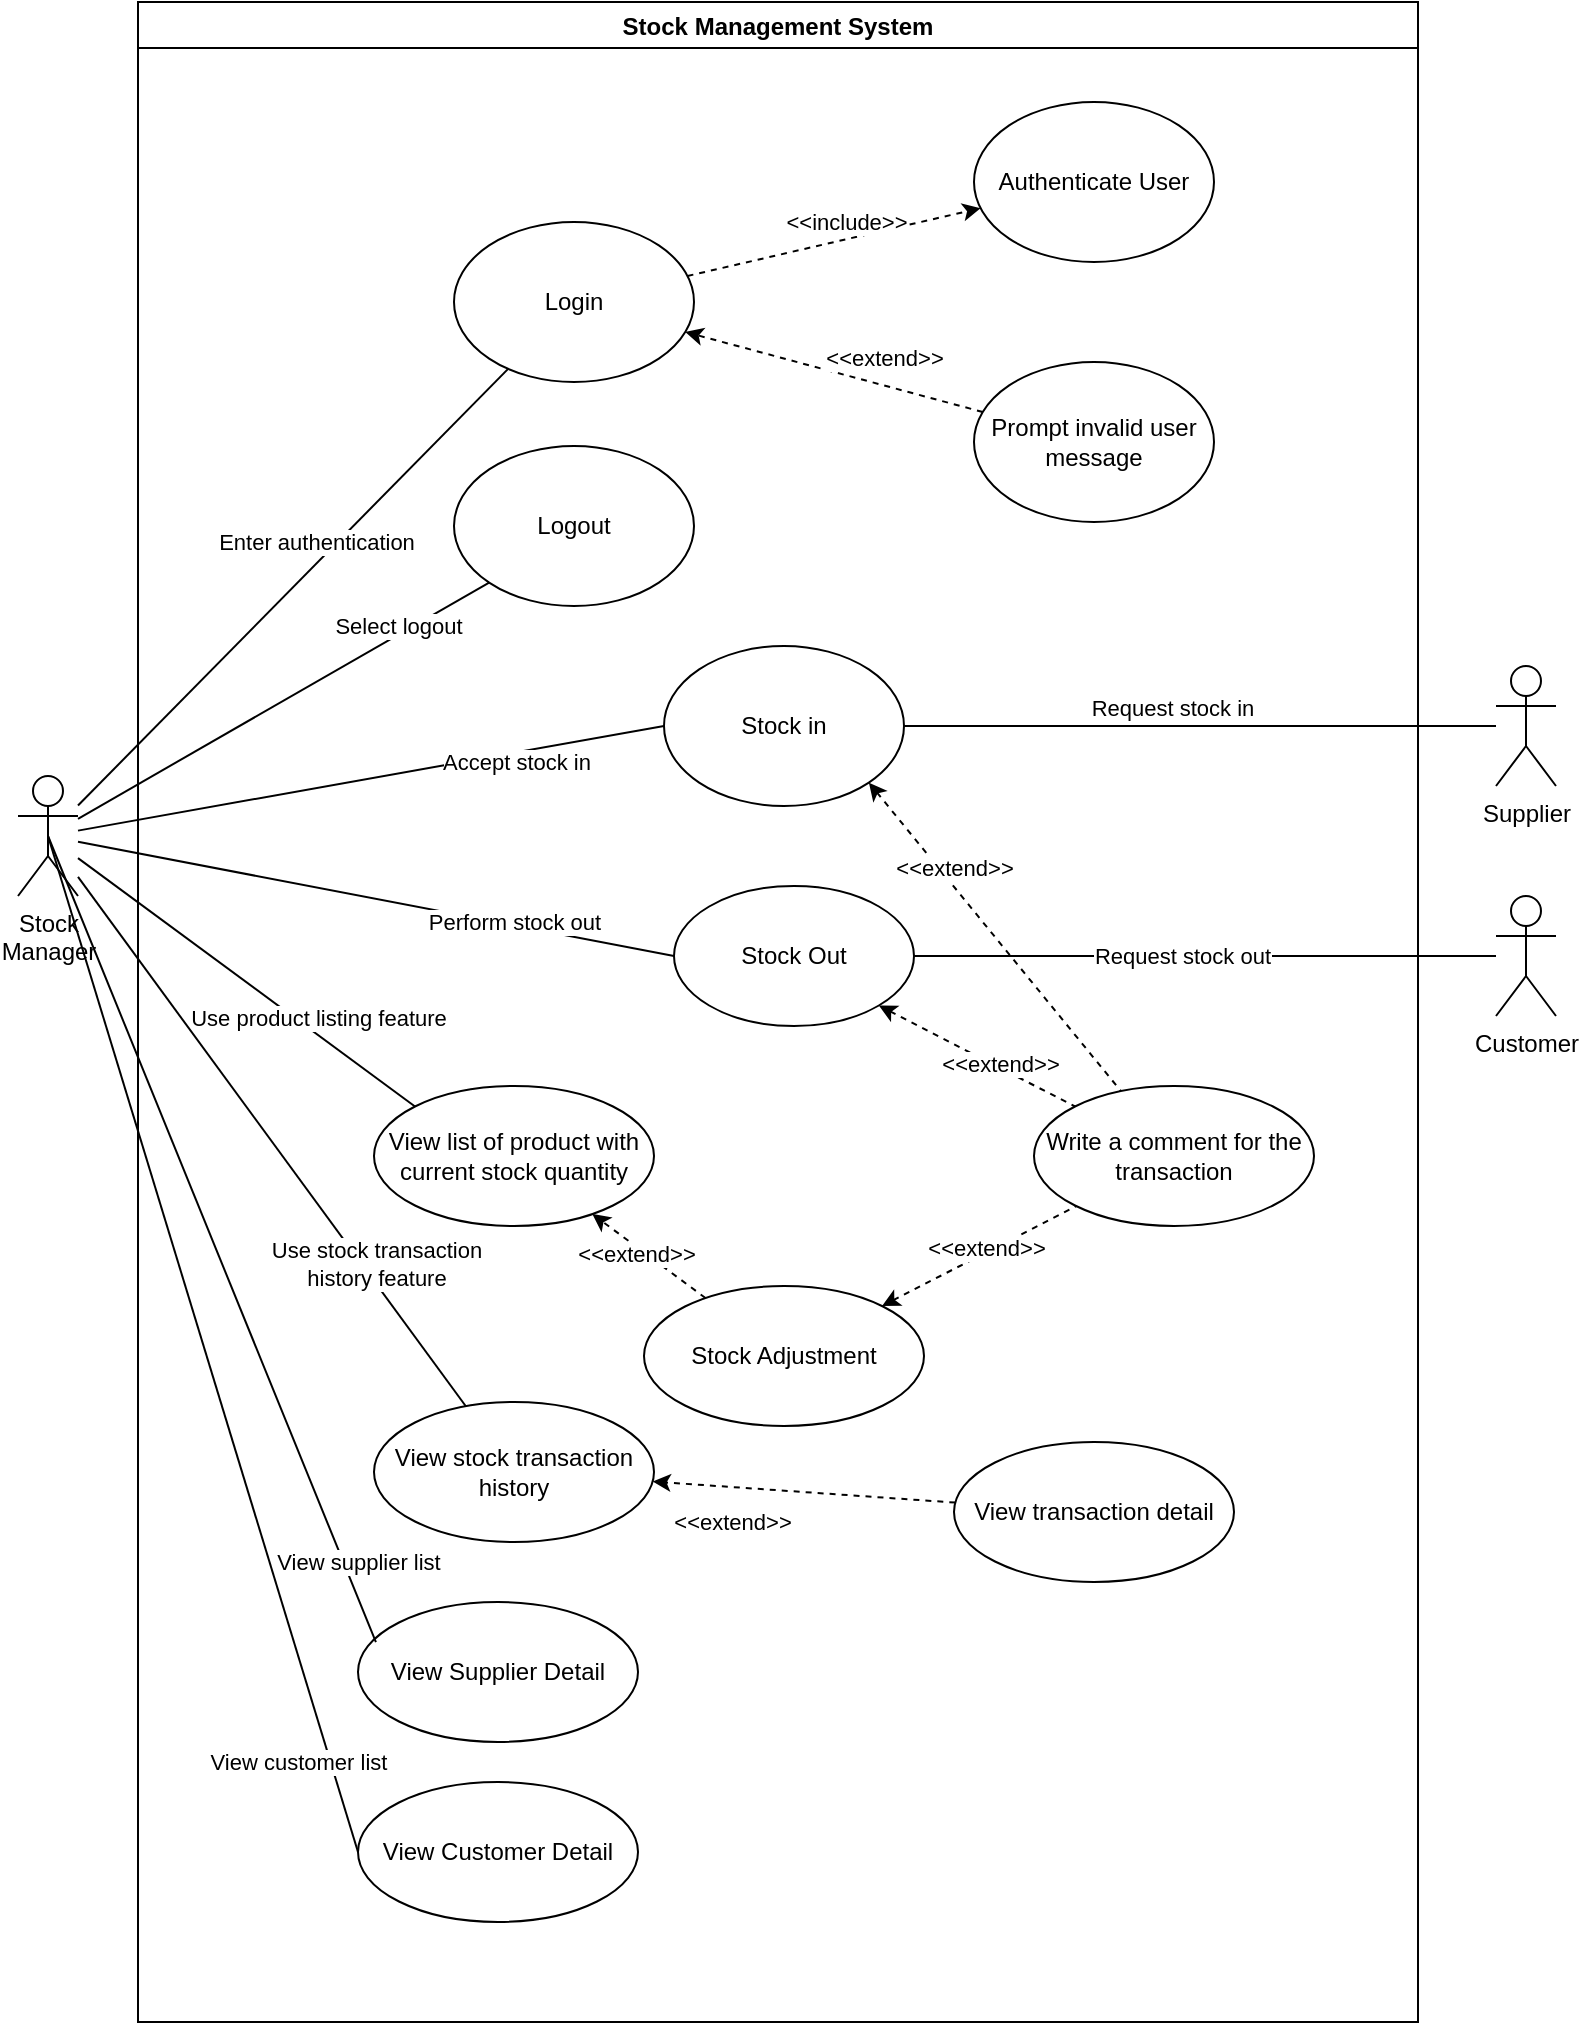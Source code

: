 <mxfile version="17.1.5" type="device"><diagram id="xG6W1Bl1T9M0X4z4igDz" name="Page-1"><mxGraphModel dx="2031" dy="1089" grid="1" gridSize="10" guides="1" tooltips="1" connect="1" arrows="1" fold="1" page="1" pageScale="1" pageWidth="850" pageHeight="1100" math="0" shadow="0"><root><mxCell id="0"/><mxCell id="1" parent="0"/><mxCell id="WT2788GB1_UM_j3GunGX-77" value="Stock Management System" style="swimlane;" parent="1" vertex="1"><mxGeometry x="110" y="30" width="640" height="1010" as="geometry"><mxRectangle x="110" y="30" width="190" height="23" as="alternateBounds"/></mxGeometry></mxCell><mxCell id="WT2788GB1_UM_j3GunGX-1" value="Customer" style="shape=umlActor;verticalLabelPosition=bottom;verticalAlign=top;html=1;outlineConnect=0;" parent="WT2788GB1_UM_j3GunGX-77" vertex="1"><mxGeometry x="679" y="447" width="30" height="60" as="geometry"/></mxCell><mxCell id="WT2788GB1_UM_j3GunGX-2" value="Supplier" style="shape=umlActor;verticalLabelPosition=bottom;verticalAlign=top;html=1;outlineConnect=0;" parent="WT2788GB1_UM_j3GunGX-77" vertex="1"><mxGeometry x="679" y="332" width="30" height="60" as="geometry"/></mxCell><mxCell id="WT2788GB1_UM_j3GunGX-4" value="Login" style="ellipse;whiteSpace=wrap;html=1;" parent="WT2788GB1_UM_j3GunGX-77" vertex="1"><mxGeometry x="158" y="110" width="120" height="80" as="geometry"/></mxCell><mxCell id="WT2788GB1_UM_j3GunGX-5" value="Stock in" style="ellipse;whiteSpace=wrap;html=1;" parent="WT2788GB1_UM_j3GunGX-77" vertex="1"><mxGeometry x="263" y="322" width="120" height="80" as="geometry"/></mxCell><mxCell id="WT2788GB1_UM_j3GunGX-19" style="edgeStyle=none;rounded=0;orthogonalLoop=1;jettySize=auto;html=1;endArrow=none;endFill=0;" parent="WT2788GB1_UM_j3GunGX-77" source="WT2788GB1_UM_j3GunGX-2" target="WT2788GB1_UM_j3GunGX-5" edge="1"><mxGeometry relative="1" as="geometry"/></mxCell><mxCell id="WT2788GB1_UM_j3GunGX-20" value="Request stock in" style="edgeLabel;html=1;align=center;verticalAlign=middle;resizable=0;points=[];" parent="WT2788GB1_UM_j3GunGX-19" vertex="1" connectable="0"><mxGeometry x="0.08" relative="1" as="geometry"><mxPoint x="-2" y="-9" as="offset"/></mxGeometry></mxCell><mxCell id="WT2788GB1_UM_j3GunGX-6" value="Authenticate User" style="ellipse;whiteSpace=wrap;html=1;" parent="WT2788GB1_UM_j3GunGX-77" vertex="1"><mxGeometry x="418" y="50" width="120" height="80" as="geometry"/></mxCell><mxCell id="WT2788GB1_UM_j3GunGX-9" style="edgeStyle=none;rounded=0;orthogonalLoop=1;jettySize=auto;html=1;dashed=1;" parent="WT2788GB1_UM_j3GunGX-77" source="WT2788GB1_UM_j3GunGX-4" target="WT2788GB1_UM_j3GunGX-6" edge="1"><mxGeometry relative="1" as="geometry"/></mxCell><mxCell id="WT2788GB1_UM_j3GunGX-23" value="&amp;lt;&amp;lt;include&amp;gt;&amp;gt;" style="edgeLabel;html=1;align=center;verticalAlign=middle;resizable=0;points=[];" parent="WT2788GB1_UM_j3GunGX-9" vertex="1" connectable="0"><mxGeometry x="0.21" relative="1" as="geometry"><mxPoint x="-10" y="-7" as="offset"/></mxGeometry></mxCell><mxCell id="WT2788GB1_UM_j3GunGX-12" style="edgeStyle=none;rounded=0;orthogonalLoop=1;jettySize=auto;html=1;dashed=1;" parent="WT2788GB1_UM_j3GunGX-77" source="WT2788GB1_UM_j3GunGX-7" target="WT2788GB1_UM_j3GunGX-4" edge="1"><mxGeometry relative="1" as="geometry"/></mxCell><mxCell id="WT2788GB1_UM_j3GunGX-22" value="&amp;lt;&amp;lt;extend&amp;gt;&amp;gt;" style="edgeLabel;html=1;align=center;verticalAlign=middle;resizable=0;points=[];" parent="WT2788GB1_UM_j3GunGX-12" vertex="1" connectable="0"><mxGeometry x="-0.236" relative="1" as="geometry"><mxPoint x="7" y="-12" as="offset"/></mxGeometry></mxCell><mxCell id="WT2788GB1_UM_j3GunGX-7" value="Prompt invalid user message" style="ellipse;whiteSpace=wrap;html=1;" parent="WT2788GB1_UM_j3GunGX-77" vertex="1"><mxGeometry x="418" y="180" width="120" height="80" as="geometry"/></mxCell><mxCell id="WT2788GB1_UM_j3GunGX-25" value="Stock Out" style="ellipse;whiteSpace=wrap;html=1;" parent="WT2788GB1_UM_j3GunGX-77" vertex="1"><mxGeometry x="268" y="442" width="120" height="70" as="geometry"/></mxCell><mxCell id="WT2788GB1_UM_j3GunGX-26" style="edgeStyle=none;rounded=0;orthogonalLoop=1;jettySize=auto;html=1;endArrow=none;endFill=0;" parent="WT2788GB1_UM_j3GunGX-77" source="WT2788GB1_UM_j3GunGX-1" target="WT2788GB1_UM_j3GunGX-25" edge="1"><mxGeometry relative="1" as="geometry"/></mxCell><mxCell id="WT2788GB1_UM_j3GunGX-27" value="Request stock out" style="edgeLabel;html=1;align=center;verticalAlign=middle;resizable=0;points=[];" parent="WT2788GB1_UM_j3GunGX-26" vertex="1" connectable="0"><mxGeometry x="0.078" relative="1" as="geometry"><mxPoint as="offset"/></mxGeometry></mxCell><mxCell id="WT2788GB1_UM_j3GunGX-30" value="View list of product with current stock quantity" style="ellipse;whiteSpace=wrap;html=1;" parent="WT2788GB1_UM_j3GunGX-77" vertex="1"><mxGeometry x="118" y="542" width="140" height="70" as="geometry"/></mxCell><mxCell id="WT2788GB1_UM_j3GunGX-34" style="edgeStyle=none;rounded=0;orthogonalLoop=1;jettySize=auto;html=1;endArrow=classic;endFill=1;dashed=1;" parent="WT2788GB1_UM_j3GunGX-77" source="WT2788GB1_UM_j3GunGX-32" target="WT2788GB1_UM_j3GunGX-30" edge="1"><mxGeometry relative="1" as="geometry"/></mxCell><mxCell id="WT2788GB1_UM_j3GunGX-35" value="&amp;lt;&amp;lt;extend&amp;gt;&amp;gt;" style="edgeLabel;html=1;align=center;verticalAlign=middle;resizable=0;points=[];" parent="WT2788GB1_UM_j3GunGX-34" vertex="1" connectable="0"><mxGeometry x="-0.159" relative="1" as="geometry"><mxPoint x="-11" y="-5" as="offset"/></mxGeometry></mxCell><mxCell id="WT2788GB1_UM_j3GunGX-32" value="Stock Adjustment" style="ellipse;whiteSpace=wrap;html=1;" parent="WT2788GB1_UM_j3GunGX-77" vertex="1"><mxGeometry x="253" y="642" width="140" height="70" as="geometry"/></mxCell><mxCell id="WT2788GB1_UM_j3GunGX-36" value="View stock transaction history" style="ellipse;whiteSpace=wrap;html=1;" parent="WT2788GB1_UM_j3GunGX-77" vertex="1"><mxGeometry x="118" y="700" width="140" height="70" as="geometry"/></mxCell><mxCell id="WT2788GB1_UM_j3GunGX-38" style="edgeStyle=none;rounded=0;orthogonalLoop=1;jettySize=auto;html=1;dashed=1;startArrow=none;startFill=0;endArrow=classic;endFill=1;" parent="WT2788GB1_UM_j3GunGX-77" source="WT2788GB1_UM_j3GunGX-37" target="WT2788GB1_UM_j3GunGX-36" edge="1"><mxGeometry relative="1" as="geometry"/></mxCell><mxCell id="WT2788GB1_UM_j3GunGX-40" value="&amp;lt;&amp;lt;extend&amp;gt;&amp;gt;" style="edgeLabel;html=1;align=center;verticalAlign=middle;resizable=0;points=[];" parent="WT2788GB1_UM_j3GunGX-38" vertex="1" connectable="0"><mxGeometry x="0.485" relative="1" as="geometry"><mxPoint y="17" as="offset"/></mxGeometry></mxCell><mxCell id="WT2788GB1_UM_j3GunGX-37" value="View transaction detail" style="ellipse;whiteSpace=wrap;html=1;" parent="WT2788GB1_UM_j3GunGX-77" vertex="1"><mxGeometry x="408" y="720" width="140" height="70" as="geometry"/></mxCell><mxCell id="WT2788GB1_UM_j3GunGX-41" value="Write a comment for the transaction" style="ellipse;whiteSpace=wrap;html=1;" parent="WT2788GB1_UM_j3GunGX-77" vertex="1"><mxGeometry x="448" y="542" width="140" height="70" as="geometry"/></mxCell><mxCell id="WT2788GB1_UM_j3GunGX-46" style="edgeStyle=none;rounded=0;orthogonalLoop=1;jettySize=auto;html=1;exitX=1;exitY=1;exitDx=0;exitDy=0;dashed=1;startArrow=classic;startFill=1;endArrow=none;endFill=0;" parent="WT2788GB1_UM_j3GunGX-77" source="WT2788GB1_UM_j3GunGX-5" target="WT2788GB1_UM_j3GunGX-41" edge="1"><mxGeometry relative="1" as="geometry"/></mxCell><mxCell id="WT2788GB1_UM_j3GunGX-48" value="&amp;lt;&amp;lt;extend&amp;gt;&amp;gt;" style="edgeLabel;html=1;align=center;verticalAlign=middle;resizable=0;points=[];" parent="WT2788GB1_UM_j3GunGX-46" vertex="1" connectable="0"><mxGeometry x="-0.467" y="-2" relative="1" as="geometry"><mxPoint x="10" as="offset"/></mxGeometry></mxCell><mxCell id="WT2788GB1_UM_j3GunGX-45" style="edgeStyle=none;rounded=0;orthogonalLoop=1;jettySize=auto;html=1;exitX=1;exitY=1;exitDx=0;exitDy=0;entryX=0;entryY=0;entryDx=0;entryDy=0;dashed=1;startArrow=classic;startFill=1;endArrow=none;endFill=0;" parent="WT2788GB1_UM_j3GunGX-77" source="WT2788GB1_UM_j3GunGX-25" target="WT2788GB1_UM_j3GunGX-41" edge="1"><mxGeometry relative="1" as="geometry"/></mxCell><mxCell id="WT2788GB1_UM_j3GunGX-47" value="&amp;lt;&amp;lt;extend&amp;gt;&amp;gt;" style="edgeLabel;html=1;align=center;verticalAlign=middle;resizable=0;points=[];" parent="WT2788GB1_UM_j3GunGX-45" vertex="1" connectable="0"><mxGeometry x="0.216" y="2" relative="1" as="geometry"><mxPoint as="offset"/></mxGeometry></mxCell><mxCell id="WT2788GB1_UM_j3GunGX-42" style="edgeStyle=none;rounded=0;orthogonalLoop=1;jettySize=auto;html=1;startArrow=classic;startFill=1;endArrow=none;endFill=0;dashed=1;" parent="WT2788GB1_UM_j3GunGX-77" source="WT2788GB1_UM_j3GunGX-32" target="WT2788GB1_UM_j3GunGX-41" edge="1"><mxGeometry relative="1" as="geometry"/></mxCell><mxCell id="WT2788GB1_UM_j3GunGX-43" value="&amp;lt;&amp;lt;extend&amp;gt;&amp;gt;" style="edgeLabel;html=1;align=center;verticalAlign=middle;resizable=0;points=[];" parent="WT2788GB1_UM_j3GunGX-42" vertex="1" connectable="0"><mxGeometry x="0.415" y="-2" relative="1" as="geometry"><mxPoint x="-18" y="4" as="offset"/></mxGeometry></mxCell><mxCell id="WT2788GB1_UM_j3GunGX-49" value="View Supplier Detail" style="ellipse;whiteSpace=wrap;html=1;" parent="WT2788GB1_UM_j3GunGX-77" vertex="1"><mxGeometry x="110" y="800" width="140" height="70" as="geometry"/></mxCell><mxCell id="WT2788GB1_UM_j3GunGX-53" value="View Customer Detail" style="ellipse;whiteSpace=wrap;html=1;" parent="WT2788GB1_UM_j3GunGX-77" vertex="1"><mxGeometry x="110" y="890" width="140" height="70" as="geometry"/></mxCell><mxCell id="WT2788GB1_UM_j3GunGX-67" value="Logout" style="ellipse;whiteSpace=wrap;html=1;" parent="WT2788GB1_UM_j3GunGX-77" vertex="1"><mxGeometry x="158" y="222" width="120" height="80" as="geometry"/></mxCell><mxCell id="WT2788GB1_UM_j3GunGX-3" value="Stock &lt;br&gt;Manager" style="shape=umlActor;verticalLabelPosition=bottom;verticalAlign=top;html=1;outlineConnect=0;" parent="1" vertex="1"><mxGeometry x="50" y="417" width="30" height="60" as="geometry"/></mxCell><mxCell id="WT2788GB1_UM_j3GunGX-21" style="edgeStyle=none;rounded=0;orthogonalLoop=1;jettySize=auto;html=1;endArrow=none;endFill=0;" parent="1" source="WT2788GB1_UM_j3GunGX-3" target="WT2788GB1_UM_j3GunGX-4" edge="1"><mxGeometry relative="1" as="geometry"/></mxCell><mxCell id="WT2788GB1_UM_j3GunGX-24" value="Enter authentication" style="edgeLabel;html=1;align=center;verticalAlign=middle;resizable=0;points=[];" parent="WT2788GB1_UM_j3GunGX-21" vertex="1" connectable="0"><mxGeometry x="0.149" relative="1" as="geometry"><mxPoint x="-5" y="-7" as="offset"/></mxGeometry></mxCell><mxCell id="WT2788GB1_UM_j3GunGX-64" style="edgeStyle=none;rounded=0;orthogonalLoop=1;jettySize=auto;html=1;endArrow=none;endFill=0;entryX=0;entryY=1;entryDx=0;entryDy=0;" parent="1" source="WT2788GB1_UM_j3GunGX-3" target="WT2788GB1_UM_j3GunGX-67" edge="1"><mxGeometry relative="1" as="geometry"><mxPoint x="90" y="465.348" as="sourcePoint"/><mxPoint x="285.574" y="305.284" as="targetPoint"/></mxGeometry></mxCell><mxCell id="WT2788GB1_UM_j3GunGX-65" value="Select logout" style="edgeLabel;html=1;align=center;verticalAlign=middle;resizable=0;points=[];" parent="WT2788GB1_UM_j3GunGX-64" vertex="1" connectable="0"><mxGeometry x="0.149" relative="1" as="geometry"><mxPoint x="42" y="-29" as="offset"/></mxGeometry></mxCell><mxCell id="WT2788GB1_UM_j3GunGX-18" value="Accept stock in" style="endArrow=none;endSize=16;endFill=0;html=1;rounded=0;entryX=0;entryY=0.5;entryDx=0;entryDy=0;" parent="1" source="WT2788GB1_UM_j3GunGX-3" target="WT2788GB1_UM_j3GunGX-5" edge="1"><mxGeometry x="0.489" y="-5" width="160" relative="1" as="geometry"><mxPoint x="80" y="501.399" as="sourcePoint"/><mxPoint x="358" y="312" as="targetPoint"/><mxPoint as="offset"/></mxGeometry></mxCell><mxCell id="WT2788GB1_UM_j3GunGX-28" style="edgeStyle=none;rounded=0;orthogonalLoop=1;jettySize=auto;html=1;entryX=0;entryY=0.5;entryDx=0;entryDy=0;endArrow=none;endFill=0;" parent="1" source="WT2788GB1_UM_j3GunGX-3" target="WT2788GB1_UM_j3GunGX-25" edge="1"><mxGeometry relative="1" as="geometry"><mxPoint x="80" y="507" as="sourcePoint"/></mxGeometry></mxCell><mxCell id="WT2788GB1_UM_j3GunGX-29" value="Perform stock out" style="edgeLabel;html=1;align=center;verticalAlign=middle;resizable=0;points=[];" parent="WT2788GB1_UM_j3GunGX-28" vertex="1" connectable="0"><mxGeometry x="0.127" relative="1" as="geometry"><mxPoint x="50" y="8" as="offset"/></mxGeometry></mxCell><mxCell id="WT2788GB1_UM_j3GunGX-31" style="edgeStyle=none;rounded=0;orthogonalLoop=1;jettySize=auto;html=1;entryX=0;entryY=0;entryDx=0;entryDy=0;endArrow=none;endFill=0;" parent="1" source="WT2788GB1_UM_j3GunGX-3" target="WT2788GB1_UM_j3GunGX-30" edge="1"><mxGeometry relative="1" as="geometry"><mxPoint x="80" y="513.151" as="sourcePoint"/></mxGeometry></mxCell><mxCell id="WT2788GB1_UM_j3GunGX-59" value="Use product listing&amp;nbsp;feature" style="edgeLabel;html=1;align=center;verticalAlign=middle;resizable=0;points=[];" parent="WT2788GB1_UM_j3GunGX-31" vertex="1" connectable="0"><mxGeometry x="0.171" y="-2" relative="1" as="geometry"><mxPoint x="22" y="5" as="offset"/></mxGeometry></mxCell><mxCell id="WT2788GB1_UM_j3GunGX-39" style="edgeStyle=none;rounded=0;orthogonalLoop=1;jettySize=auto;html=1;startArrow=none;startFill=0;endArrow=none;endFill=0;" parent="1" source="WT2788GB1_UM_j3GunGX-36" target="WT2788GB1_UM_j3GunGX-3" edge="1"><mxGeometry relative="1" as="geometry"><mxPoint x="80" y="526.313" as="targetPoint"/></mxGeometry></mxCell><mxCell id="WT2788GB1_UM_j3GunGX-60" value="Use stock transaction&lt;br&gt;history feature" style="edgeLabel;html=1;align=center;verticalAlign=middle;resizable=0;points=[];" parent="WT2788GB1_UM_j3GunGX-39" vertex="1" connectable="0"><mxGeometry x="-0.407" y="3" relative="1" as="geometry"><mxPoint x="15" y="5" as="offset"/></mxGeometry></mxCell><mxCell id="iY9OYguRSwXG2fB80CH7-1" style="edgeStyle=none;rounded=0;orthogonalLoop=1;jettySize=auto;html=1;startArrow=none;startFill=0;endArrow=none;endFill=0;entryX=0.5;entryY=0.5;entryDx=0;entryDy=0;entryPerimeter=0;exitX=0.064;exitY=0.286;exitDx=0;exitDy=0;exitPerimeter=0;" edge="1" parent="1" source="WT2788GB1_UM_j3GunGX-49" target="WT2788GB1_UM_j3GunGX-3"><mxGeometry relative="1" as="geometry"><mxPoint x="90" y="477.472" as="targetPoint"/><mxPoint x="283.883" y="742.143" as="sourcePoint"/></mxGeometry></mxCell><mxCell id="iY9OYguRSwXG2fB80CH7-4" value="View supplier list" style="edgeLabel;html=1;align=center;verticalAlign=middle;resizable=0;points=[];" vertex="1" connectable="0" parent="iY9OYguRSwXG2fB80CH7-1"><mxGeometry x="-0.272" y="-1" relative="1" as="geometry"><mxPoint x="50" y="107" as="offset"/></mxGeometry></mxCell><mxCell id="iY9OYguRSwXG2fB80CH7-3" style="edgeStyle=none;rounded=0;orthogonalLoop=1;jettySize=auto;html=1;startArrow=none;startFill=0;endArrow=none;endFill=0;entryX=0.5;entryY=0.5;entryDx=0;entryDy=0;entryPerimeter=0;exitX=0;exitY=0.5;exitDx=0;exitDy=0;" edge="1" parent="1" source="WT2788GB1_UM_j3GunGX-53" target="WT2788GB1_UM_j3GunGX-3"><mxGeometry relative="1" as="geometry"><mxPoint x="75" y="457" as="targetPoint"/><mxPoint x="238.96" y="860.02" as="sourcePoint"/></mxGeometry></mxCell><mxCell id="iY9OYguRSwXG2fB80CH7-5" value="View customer list" style="edgeLabel;html=1;align=center;verticalAlign=middle;resizable=0;points=[];" vertex="1" connectable="0" parent="iY9OYguRSwXG2fB80CH7-3"><mxGeometry x="-0.428" y="-2" relative="1" as="geometry"><mxPoint x="12" y="101" as="offset"/></mxGeometry></mxCell></root></mxGraphModel></diagram></mxfile>